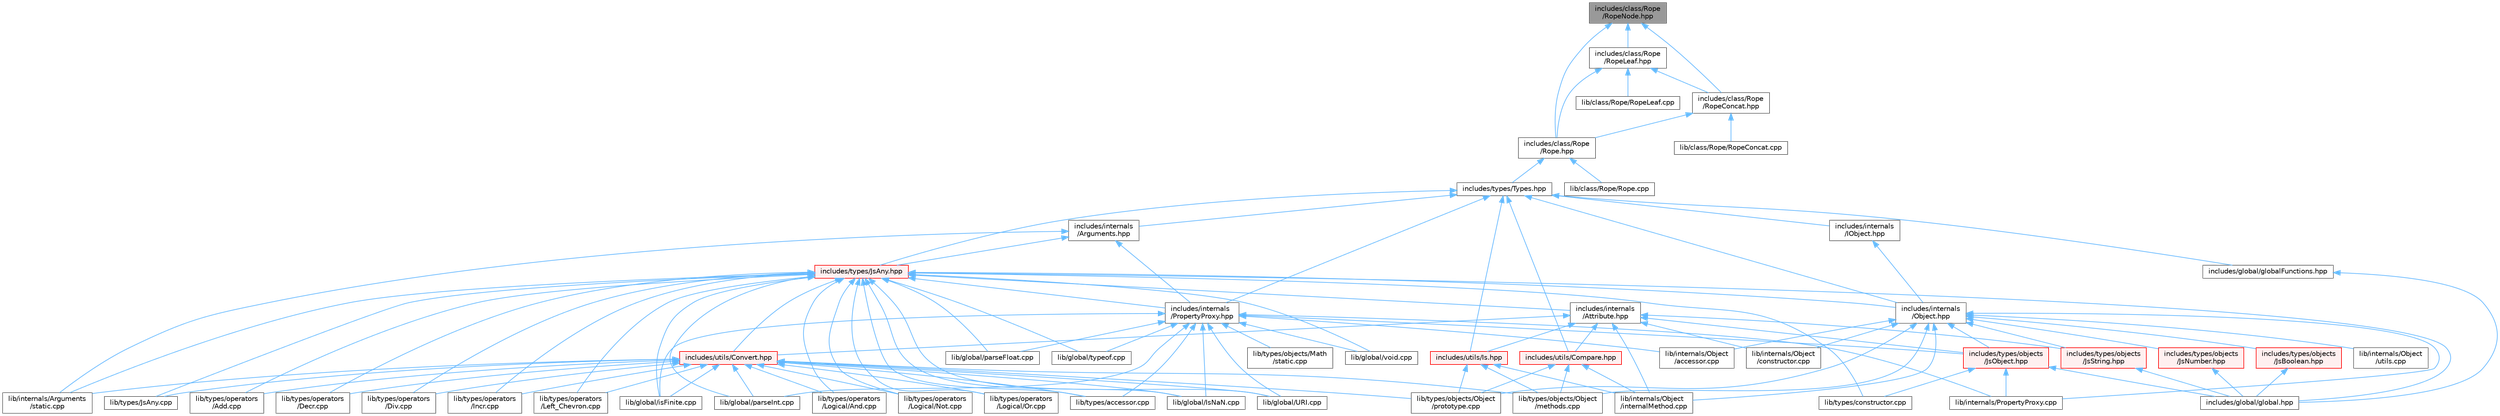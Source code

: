 digraph "includes/class/Rope/RopeNode.hpp"
{
 // LATEX_PDF_SIZE
  bgcolor="transparent";
  edge [fontname=Helvetica,fontsize=10,labelfontname=Helvetica,labelfontsize=10];
  node [fontname=Helvetica,fontsize=10,shape=box,height=0.2,width=0.4];
  Node1 [id="Node000001",label="includes/class/Rope\l/RopeNode.hpp",height=0.2,width=0.4,color="gray40", fillcolor="grey60", style="filled", fontcolor="black",tooltip=" "];
  Node1 -> Node2 [id="edge1_Node000001_Node000002",dir="back",color="steelblue1",style="solid",tooltip=" "];
  Node2 [id="Node000002",label="includes/class/Rope\l/Rope.hpp",height=0.2,width=0.4,color="grey40", fillcolor="white", style="filled",URL="$Rope_8hpp.html",tooltip=" "];
  Node2 -> Node3 [id="edge2_Node000002_Node000003",dir="back",color="steelblue1",style="solid",tooltip=" "];
  Node3 [id="Node000003",label="includes/types/Types.hpp",height=0.2,width=0.4,color="grey40", fillcolor="white", style="filled",URL="$Types_8hpp.html",tooltip=" "];
  Node3 -> Node4 [id="edge3_Node000003_Node000004",dir="back",color="steelblue1",style="solid",tooltip=" "];
  Node4 [id="Node000004",label="includes/global/globalFunctions.hpp",height=0.2,width=0.4,color="grey40", fillcolor="white", style="filled",URL="$globalFunctions_8hpp.html",tooltip=" "];
  Node4 -> Node5 [id="edge4_Node000004_Node000005",dir="back",color="steelblue1",style="solid",tooltip=" "];
  Node5 [id="Node000005",label="includes/global/global.hpp",height=0.2,width=0.4,color="grey40", fillcolor="white", style="filled",URL="$global_8hpp.html",tooltip=" "];
  Node3 -> Node6 [id="edge5_Node000003_Node000006",dir="back",color="steelblue1",style="solid",tooltip=" "];
  Node6 [id="Node000006",label="includes/internals\l/Arguments.hpp",height=0.2,width=0.4,color="grey40", fillcolor="white", style="filled",URL="$Arguments_8hpp.html",tooltip=" "];
  Node6 -> Node7 [id="edge6_Node000006_Node000007",dir="back",color="steelblue1",style="solid",tooltip=" "];
  Node7 [id="Node000007",label="includes/internals\l/PropertyProxy.hpp",height=0.2,width=0.4,color="grey40", fillcolor="white", style="filled",URL="$PropertyProxy_8hpp.html",tooltip=" "];
  Node7 -> Node8 [id="edge7_Node000007_Node000008",dir="back",color="steelblue1",style="solid",tooltip=" "];
  Node8 [id="Node000008",label="includes/types/objects\l/JsObject.hpp",height=0.2,width=0.4,color="red", fillcolor="#FFF0F0", style="filled",URL="$JsObject_8hpp.html",tooltip=" "];
  Node8 -> Node5 [id="edge8_Node000008_Node000005",dir="back",color="steelblue1",style="solid",tooltip=" "];
  Node8 -> Node23 [id="edge9_Node000008_Node000023",dir="back",color="steelblue1",style="solid",tooltip=" "];
  Node23 [id="Node000023",label="lib/internals/PropertyProxy.cpp",height=0.2,width=0.4,color="grey40", fillcolor="white", style="filled",URL="$PropertyProxy_8cpp.html",tooltip=" "];
  Node8 -> Node24 [id="edge10_Node000008_Node000024",dir="back",color="steelblue1",style="solid",tooltip=" "];
  Node24 [id="Node000024",label="lib/types/constructor.cpp",height=0.2,width=0.4,color="grey40", fillcolor="white", style="filled",URL="$types_2constructor_8cpp.html",tooltip=" "];
  Node7 -> Node30 [id="edge11_Node000007_Node000030",dir="back",color="steelblue1",style="solid",tooltip=" "];
  Node30 [id="Node000030",label="lib/global/IsNaN.cpp",height=0.2,width=0.4,color="grey40", fillcolor="white", style="filled",URL="$IsNaN_8cpp.html",tooltip=" "];
  Node7 -> Node31 [id="edge12_Node000007_Node000031",dir="back",color="steelblue1",style="solid",tooltip=" "];
  Node31 [id="Node000031",label="lib/global/URI.cpp",height=0.2,width=0.4,color="grey40", fillcolor="white", style="filled",URL="$URI_8cpp.html",tooltip=" "];
  Node7 -> Node32 [id="edge13_Node000007_Node000032",dir="back",color="steelblue1",style="solid",tooltip=" "];
  Node32 [id="Node000032",label="lib/global/isFinite.cpp",height=0.2,width=0.4,color="grey40", fillcolor="white", style="filled",URL="$isFinite_8cpp.html",tooltip=" "];
  Node7 -> Node33 [id="edge14_Node000007_Node000033",dir="back",color="steelblue1",style="solid",tooltip=" "];
  Node33 [id="Node000033",label="lib/global/parseFloat.cpp",height=0.2,width=0.4,color="grey40", fillcolor="white", style="filled",URL="$parseFloat_8cpp.html",tooltip=" "];
  Node7 -> Node34 [id="edge15_Node000007_Node000034",dir="back",color="steelblue1",style="solid",tooltip=" "];
  Node34 [id="Node000034",label="lib/global/parseInt.cpp",height=0.2,width=0.4,color="grey40", fillcolor="white", style="filled",URL="$parseInt_8cpp.html",tooltip=" "];
  Node7 -> Node35 [id="edge16_Node000007_Node000035",dir="back",color="steelblue1",style="solid",tooltip=" "];
  Node35 [id="Node000035",label="lib/global/typeof.cpp",height=0.2,width=0.4,color="grey40", fillcolor="white", style="filled",URL="$typeof_8cpp.html",tooltip=" "];
  Node7 -> Node36 [id="edge17_Node000007_Node000036",dir="back",color="steelblue1",style="solid",tooltip=" "];
  Node36 [id="Node000036",label="lib/global/void.cpp",height=0.2,width=0.4,color="grey40", fillcolor="white", style="filled",URL="$void_8cpp.html",tooltip=" "];
  Node7 -> Node37 [id="edge18_Node000007_Node000037",dir="back",color="steelblue1",style="solid",tooltip=" "];
  Node37 [id="Node000037",label="lib/internals/Object\l/accessor.cpp",height=0.2,width=0.4,color="grey40", fillcolor="white", style="filled",URL="$internals_2Object_2accessor_8cpp.html",tooltip=" "];
  Node7 -> Node23 [id="edge19_Node000007_Node000023",dir="back",color="steelblue1",style="solid",tooltip=" "];
  Node7 -> Node11 [id="edge20_Node000007_Node000011",dir="back",color="steelblue1",style="solid",tooltip=" "];
  Node11 [id="Node000011",label="lib/types/accessor.cpp",height=0.2,width=0.4,color="grey40", fillcolor="white", style="filled",URL="$types_2accessor_8cpp.html",tooltip=" "];
  Node7 -> Node38 [id="edge21_Node000007_Node000038",dir="back",color="steelblue1",style="solid",tooltip=" "];
  Node38 [id="Node000038",label="lib/types/objects/Math\l/static.cpp",height=0.2,width=0.4,color="grey40", fillcolor="white", style="filled",URL="$types_2objects_2Math_2static_8cpp.html",tooltip=" "];
  Node6 -> Node39 [id="edge22_Node000006_Node000039",dir="back",color="steelblue1",style="solid",tooltip=" "];
  Node39 [id="Node000039",label="includes/types/JsAny.hpp",height=0.2,width=0.4,color="red", fillcolor="#FFF0F0", style="filled",URL="$JsAny_8hpp.html",tooltip=" "];
  Node39 -> Node5 [id="edge23_Node000039_Node000005",dir="back",color="steelblue1",style="solid",tooltip=" "];
  Node39 -> Node40 [id="edge24_Node000039_Node000040",dir="back",color="steelblue1",style="solid",tooltip=" "];
  Node40 [id="Node000040",label="includes/internals\l/Attribute.hpp",height=0.2,width=0.4,color="grey40", fillcolor="white", style="filled",URL="$Attribute_8hpp.html",tooltip=" "];
  Node40 -> Node8 [id="edge25_Node000040_Node000008",dir="back",color="steelblue1",style="solid",tooltip=" "];
  Node40 -> Node41 [id="edge26_Node000040_Node000041",dir="back",color="steelblue1",style="solid",tooltip=" "];
  Node41 [id="Node000041",label="includes/types/objects\l/JsString.hpp",height=0.2,width=0.4,color="red", fillcolor="#FFF0F0", style="filled",URL="$JsString_8hpp.html",tooltip=" "];
  Node41 -> Node5 [id="edge27_Node000041_Node000005",dir="back",color="steelblue1",style="solid",tooltip=" "];
  Node40 -> Node44 [id="edge28_Node000040_Node000044",dir="back",color="steelblue1",style="solid",tooltip=" "];
  Node44 [id="Node000044",label="includes/utils/Compare.hpp",height=0.2,width=0.4,color="red", fillcolor="#FFF0F0", style="filled",URL="$Compare_8hpp.html",tooltip=" "];
  Node44 -> Node45 [id="edge29_Node000044_Node000045",dir="back",color="steelblue1",style="solid",tooltip=" "];
  Node45 [id="Node000045",label="lib/internals/Object\l/internalMethod.cpp",height=0.2,width=0.4,color="grey40", fillcolor="white", style="filled",URL="$internalMethod_8cpp.html",tooltip=" "];
  Node44 -> Node18 [id="edge30_Node000044_Node000018",dir="back",color="steelblue1",style="solid",tooltip=" "];
  Node18 [id="Node000018",label="lib/types/objects/Object\l/methods.cpp",height=0.2,width=0.4,color="grey40", fillcolor="white", style="filled",URL="$Object_2methods_8cpp.html",tooltip=" "];
  Node44 -> Node19 [id="edge31_Node000044_Node000019",dir="back",color="steelblue1",style="solid",tooltip=" "];
  Node19 [id="Node000019",label="lib/types/objects/Object\l/prototype.cpp",height=0.2,width=0.4,color="grey40", fillcolor="white", style="filled",URL="$Object_2prototype_8cpp.html",tooltip=" "];
  Node40 -> Node47 [id="edge32_Node000040_Node000047",dir="back",color="steelblue1",style="solid",tooltip=" "];
  Node47 [id="Node000047",label="includes/utils/Convert.hpp",height=0.2,width=0.4,color="red", fillcolor="#FFF0F0", style="filled",URL="$Convert_8hpp.html",tooltip=" "];
  Node47 -> Node30 [id="edge33_Node000047_Node000030",dir="back",color="steelblue1",style="solid",tooltip=" "];
  Node47 -> Node31 [id="edge34_Node000047_Node000031",dir="back",color="steelblue1",style="solid",tooltip=" "];
  Node47 -> Node32 [id="edge35_Node000047_Node000032",dir="back",color="steelblue1",style="solid",tooltip=" "];
  Node47 -> Node34 [id="edge36_Node000047_Node000034",dir="back",color="steelblue1",style="solid",tooltip=" "];
  Node47 -> Node10 [id="edge37_Node000047_Node000010",dir="back",color="steelblue1",style="solid",tooltip=" "];
  Node10 [id="Node000010",label="lib/internals/Arguments\l/static.cpp",height=0.2,width=0.4,color="grey40", fillcolor="white", style="filled",URL="$internals_2Arguments_2static_8cpp.html",tooltip=" "];
  Node47 -> Node49 [id="edge38_Node000047_Node000049",dir="back",color="steelblue1",style="solid",tooltip=" "];
  Node49 [id="Node000049",label="lib/types/JsAny.cpp",height=0.2,width=0.4,color="grey40", fillcolor="white", style="filled",URL="$JsAny_8cpp.html",tooltip=" "];
  Node47 -> Node11 [id="edge39_Node000047_Node000011",dir="back",color="steelblue1",style="solid",tooltip=" "];
  Node47 -> Node18 [id="edge40_Node000047_Node000018",dir="back",color="steelblue1",style="solid",tooltip=" "];
  Node47 -> Node19 [id="edge41_Node000047_Node000019",dir="back",color="steelblue1",style="solid",tooltip=" "];
  Node47 -> Node52 [id="edge42_Node000047_Node000052",dir="back",color="steelblue1",style="solid",tooltip=" "];
  Node52 [id="Node000052",label="lib/types/operators\l/Add.cpp",height=0.2,width=0.4,color="grey40", fillcolor="white", style="filled",URL="$Add_8cpp.html",tooltip=" "];
  Node47 -> Node53 [id="edge43_Node000047_Node000053",dir="back",color="steelblue1",style="solid",tooltip=" "];
  Node53 [id="Node000053",label="lib/types/operators\l/Decr.cpp",height=0.2,width=0.4,color="grey40", fillcolor="white", style="filled",URL="$Decr_8cpp.html",tooltip=" "];
  Node47 -> Node54 [id="edge44_Node000047_Node000054",dir="back",color="steelblue1",style="solid",tooltip=" "];
  Node54 [id="Node000054",label="lib/types/operators\l/Div.cpp",height=0.2,width=0.4,color="grey40", fillcolor="white", style="filled",URL="$Div_8cpp.html",tooltip=" "];
  Node47 -> Node55 [id="edge45_Node000047_Node000055",dir="back",color="steelblue1",style="solid",tooltip=" "];
  Node55 [id="Node000055",label="lib/types/operators\l/Incr.cpp",height=0.2,width=0.4,color="grey40", fillcolor="white", style="filled",URL="$Incr_8cpp.html",tooltip=" "];
  Node47 -> Node56 [id="edge46_Node000047_Node000056",dir="back",color="steelblue1",style="solid",tooltip=" "];
  Node56 [id="Node000056",label="lib/types/operators\l/Left_Chevron.cpp",height=0.2,width=0.4,color="grey40", fillcolor="white", style="filled",URL="$Left__Chevron_8cpp.html",tooltip=" "];
  Node47 -> Node57 [id="edge47_Node000047_Node000057",dir="back",color="steelblue1",style="solid",tooltip=" "];
  Node57 [id="Node000057",label="lib/types/operators\l/Logical/And.cpp",height=0.2,width=0.4,color="grey40", fillcolor="white", style="filled",URL="$Logical_2And_8cpp.html",tooltip=" "];
  Node47 -> Node58 [id="edge48_Node000047_Node000058",dir="back",color="steelblue1",style="solid",tooltip=" "];
  Node58 [id="Node000058",label="lib/types/operators\l/Logical/Not.cpp",height=0.2,width=0.4,color="grey40", fillcolor="white", style="filled",URL="$Logical_2Not_8cpp.html",tooltip=" "];
  Node47 -> Node59 [id="edge49_Node000047_Node000059",dir="back",color="steelblue1",style="solid",tooltip=" "];
  Node59 [id="Node000059",label="lib/types/operators\l/Logical/Or.cpp",height=0.2,width=0.4,color="grey40", fillcolor="white", style="filled",URL="$Logical_2Or_8cpp.html",tooltip=" "];
  Node40 -> Node75 [id="edge50_Node000040_Node000075",dir="back",color="steelblue1",style="solid",tooltip=" "];
  Node75 [id="Node000075",label="includes/utils/Is.hpp",height=0.2,width=0.4,color="red", fillcolor="#FFF0F0", style="filled",URL="$Is_8hpp.html",tooltip=" "];
  Node75 -> Node45 [id="edge51_Node000075_Node000045",dir="back",color="steelblue1",style="solid",tooltip=" "];
  Node75 -> Node18 [id="edge52_Node000075_Node000018",dir="back",color="steelblue1",style="solid",tooltip=" "];
  Node75 -> Node19 [id="edge53_Node000075_Node000019",dir="back",color="steelblue1",style="solid",tooltip=" "];
  Node40 -> Node76 [id="edge54_Node000040_Node000076",dir="back",color="steelblue1",style="solid",tooltip=" "];
  Node76 [id="Node000076",label="lib/internals/Object\l/constructor.cpp",height=0.2,width=0.4,color="grey40", fillcolor="white", style="filled",URL="$internals_2Object_2constructor_8cpp.html",tooltip=" "];
  Node40 -> Node45 [id="edge55_Node000040_Node000045",dir="back",color="steelblue1",style="solid",tooltip=" "];
  Node39 -> Node77 [id="edge56_Node000039_Node000077",dir="back",color="steelblue1",style="solid",tooltip=" "];
  Node77 [id="Node000077",label="includes/internals\l/Object.hpp",height=0.2,width=0.4,color="grey40", fillcolor="white", style="filled",URL="$Object_8hpp.html",tooltip=" "];
  Node77 -> Node78 [id="edge57_Node000077_Node000078",dir="back",color="steelblue1",style="solid",tooltip=" "];
  Node78 [id="Node000078",label="includes/types/objects\l/JsBoolean.hpp",height=0.2,width=0.4,color="red", fillcolor="#FFF0F0", style="filled",URL="$JsBoolean_8hpp.html",tooltip=" "];
  Node78 -> Node5 [id="edge58_Node000078_Node000005",dir="back",color="steelblue1",style="solid",tooltip=" "];
  Node77 -> Node79 [id="edge59_Node000077_Node000079",dir="back",color="steelblue1",style="solid",tooltip=" "];
  Node79 [id="Node000079",label="includes/types/objects\l/JsNumber.hpp",height=0.2,width=0.4,color="red", fillcolor="#FFF0F0", style="filled",URL="$JsNumber_8hpp.html",tooltip=" "];
  Node79 -> Node5 [id="edge60_Node000079_Node000005",dir="back",color="steelblue1",style="solid",tooltip=" "];
  Node77 -> Node8 [id="edge61_Node000077_Node000008",dir="back",color="steelblue1",style="solid",tooltip=" "];
  Node77 -> Node41 [id="edge62_Node000077_Node000041",dir="back",color="steelblue1",style="solid",tooltip=" "];
  Node77 -> Node37 [id="edge63_Node000077_Node000037",dir="back",color="steelblue1",style="solid",tooltip=" "];
  Node77 -> Node76 [id="edge64_Node000077_Node000076",dir="back",color="steelblue1",style="solid",tooltip=" "];
  Node77 -> Node45 [id="edge65_Node000077_Node000045",dir="back",color="steelblue1",style="solid",tooltip=" "];
  Node77 -> Node80 [id="edge66_Node000077_Node000080",dir="back",color="steelblue1",style="solid",tooltip=" "];
  Node80 [id="Node000080",label="lib/internals/Object\l/utils.cpp",height=0.2,width=0.4,color="grey40", fillcolor="white", style="filled",URL="$utils_8cpp.html",tooltip=" "];
  Node77 -> Node23 [id="edge67_Node000077_Node000023",dir="back",color="steelblue1",style="solid",tooltip=" "];
  Node77 -> Node18 [id="edge68_Node000077_Node000018",dir="back",color="steelblue1",style="solid",tooltip=" "];
  Node77 -> Node19 [id="edge69_Node000077_Node000019",dir="back",color="steelblue1",style="solid",tooltip=" "];
  Node39 -> Node7 [id="edge70_Node000039_Node000007",dir="back",color="steelblue1",style="solid",tooltip=" "];
  Node39 -> Node47 [id="edge71_Node000039_Node000047",dir="back",color="steelblue1",style="solid",tooltip=" "];
  Node39 -> Node30 [id="edge72_Node000039_Node000030",dir="back",color="steelblue1",style="solid",tooltip=" "];
  Node39 -> Node31 [id="edge73_Node000039_Node000031",dir="back",color="steelblue1",style="solid",tooltip=" "];
  Node39 -> Node32 [id="edge74_Node000039_Node000032",dir="back",color="steelblue1",style="solid",tooltip=" "];
  Node39 -> Node33 [id="edge75_Node000039_Node000033",dir="back",color="steelblue1",style="solid",tooltip=" "];
  Node39 -> Node34 [id="edge76_Node000039_Node000034",dir="back",color="steelblue1",style="solid",tooltip=" "];
  Node39 -> Node35 [id="edge77_Node000039_Node000035",dir="back",color="steelblue1",style="solid",tooltip=" "];
  Node39 -> Node36 [id="edge78_Node000039_Node000036",dir="back",color="steelblue1",style="solid",tooltip=" "];
  Node39 -> Node10 [id="edge79_Node000039_Node000010",dir="back",color="steelblue1",style="solid",tooltip=" "];
  Node39 -> Node49 [id="edge80_Node000039_Node000049",dir="back",color="steelblue1",style="solid",tooltip=" "];
  Node39 -> Node11 [id="edge81_Node000039_Node000011",dir="back",color="steelblue1",style="solid",tooltip=" "];
  Node39 -> Node24 [id="edge82_Node000039_Node000024",dir="back",color="steelblue1",style="solid",tooltip=" "];
  Node39 -> Node52 [id="edge83_Node000039_Node000052",dir="back",color="steelblue1",style="solid",tooltip=" "];
  Node39 -> Node53 [id="edge84_Node000039_Node000053",dir="back",color="steelblue1",style="solid",tooltip=" "];
  Node39 -> Node54 [id="edge85_Node000039_Node000054",dir="back",color="steelblue1",style="solid",tooltip=" "];
  Node39 -> Node55 [id="edge86_Node000039_Node000055",dir="back",color="steelblue1",style="solid",tooltip=" "];
  Node39 -> Node56 [id="edge87_Node000039_Node000056",dir="back",color="steelblue1",style="solid",tooltip=" "];
  Node39 -> Node57 [id="edge88_Node000039_Node000057",dir="back",color="steelblue1",style="solid",tooltip=" "];
  Node39 -> Node58 [id="edge89_Node000039_Node000058",dir="back",color="steelblue1",style="solid",tooltip=" "];
  Node39 -> Node59 [id="edge90_Node000039_Node000059",dir="back",color="steelblue1",style="solid",tooltip=" "];
  Node6 -> Node10 [id="edge91_Node000006_Node000010",dir="back",color="steelblue1",style="solid",tooltip=" "];
  Node3 -> Node85 [id="edge92_Node000003_Node000085",dir="back",color="steelblue1",style="solid",tooltip=" "];
  Node85 [id="Node000085",label="includes/internals\l/IObject.hpp",height=0.2,width=0.4,color="grey40", fillcolor="white", style="filled",URL="$IObject_8hpp.html",tooltip=" "];
  Node85 -> Node77 [id="edge93_Node000085_Node000077",dir="back",color="steelblue1",style="solid",tooltip=" "];
  Node3 -> Node77 [id="edge94_Node000003_Node000077",dir="back",color="steelblue1",style="solid",tooltip=" "];
  Node3 -> Node7 [id="edge95_Node000003_Node000007",dir="back",color="steelblue1",style="solid",tooltip=" "];
  Node3 -> Node39 [id="edge96_Node000003_Node000039",dir="back",color="steelblue1",style="solid",tooltip=" "];
  Node3 -> Node44 [id="edge97_Node000003_Node000044",dir="back",color="steelblue1",style="solid",tooltip=" "];
  Node3 -> Node75 [id="edge98_Node000003_Node000075",dir="back",color="steelblue1",style="solid",tooltip=" "];
  Node2 -> Node86 [id="edge99_Node000002_Node000086",dir="back",color="steelblue1",style="solid",tooltip=" "];
  Node86 [id="Node000086",label="lib/class/Rope/Rope.cpp",height=0.2,width=0.4,color="grey40", fillcolor="white", style="filled",URL="$Rope_8cpp.html",tooltip=" "];
  Node1 -> Node87 [id="edge100_Node000001_Node000087",dir="back",color="steelblue1",style="solid",tooltip=" "];
  Node87 [id="Node000087",label="includes/class/Rope\l/RopeConcat.hpp",height=0.2,width=0.4,color="grey40", fillcolor="white", style="filled",URL="$RopeConcat_8hpp.html",tooltip=" "];
  Node87 -> Node2 [id="edge101_Node000087_Node000002",dir="back",color="steelblue1",style="solid",tooltip=" "];
  Node87 -> Node88 [id="edge102_Node000087_Node000088",dir="back",color="steelblue1",style="solid",tooltip=" "];
  Node88 [id="Node000088",label="lib/class/Rope/RopeConcat.cpp",height=0.2,width=0.4,color="grey40", fillcolor="white", style="filled",URL="$RopeConcat_8cpp.html",tooltip=" "];
  Node1 -> Node89 [id="edge103_Node000001_Node000089",dir="back",color="steelblue1",style="solid",tooltip=" "];
  Node89 [id="Node000089",label="includes/class/Rope\l/RopeLeaf.hpp",height=0.2,width=0.4,color="grey40", fillcolor="white", style="filled",URL="$RopeLeaf_8hpp.html",tooltip=" "];
  Node89 -> Node2 [id="edge104_Node000089_Node000002",dir="back",color="steelblue1",style="solid",tooltip=" "];
  Node89 -> Node87 [id="edge105_Node000089_Node000087",dir="back",color="steelblue1",style="solid",tooltip=" "];
  Node89 -> Node90 [id="edge106_Node000089_Node000090",dir="back",color="steelblue1",style="solid",tooltip=" "];
  Node90 [id="Node000090",label="lib/class/Rope/RopeLeaf.cpp",height=0.2,width=0.4,color="grey40", fillcolor="white", style="filled",URL="$RopeLeaf_8cpp.html",tooltip=" "];
}
